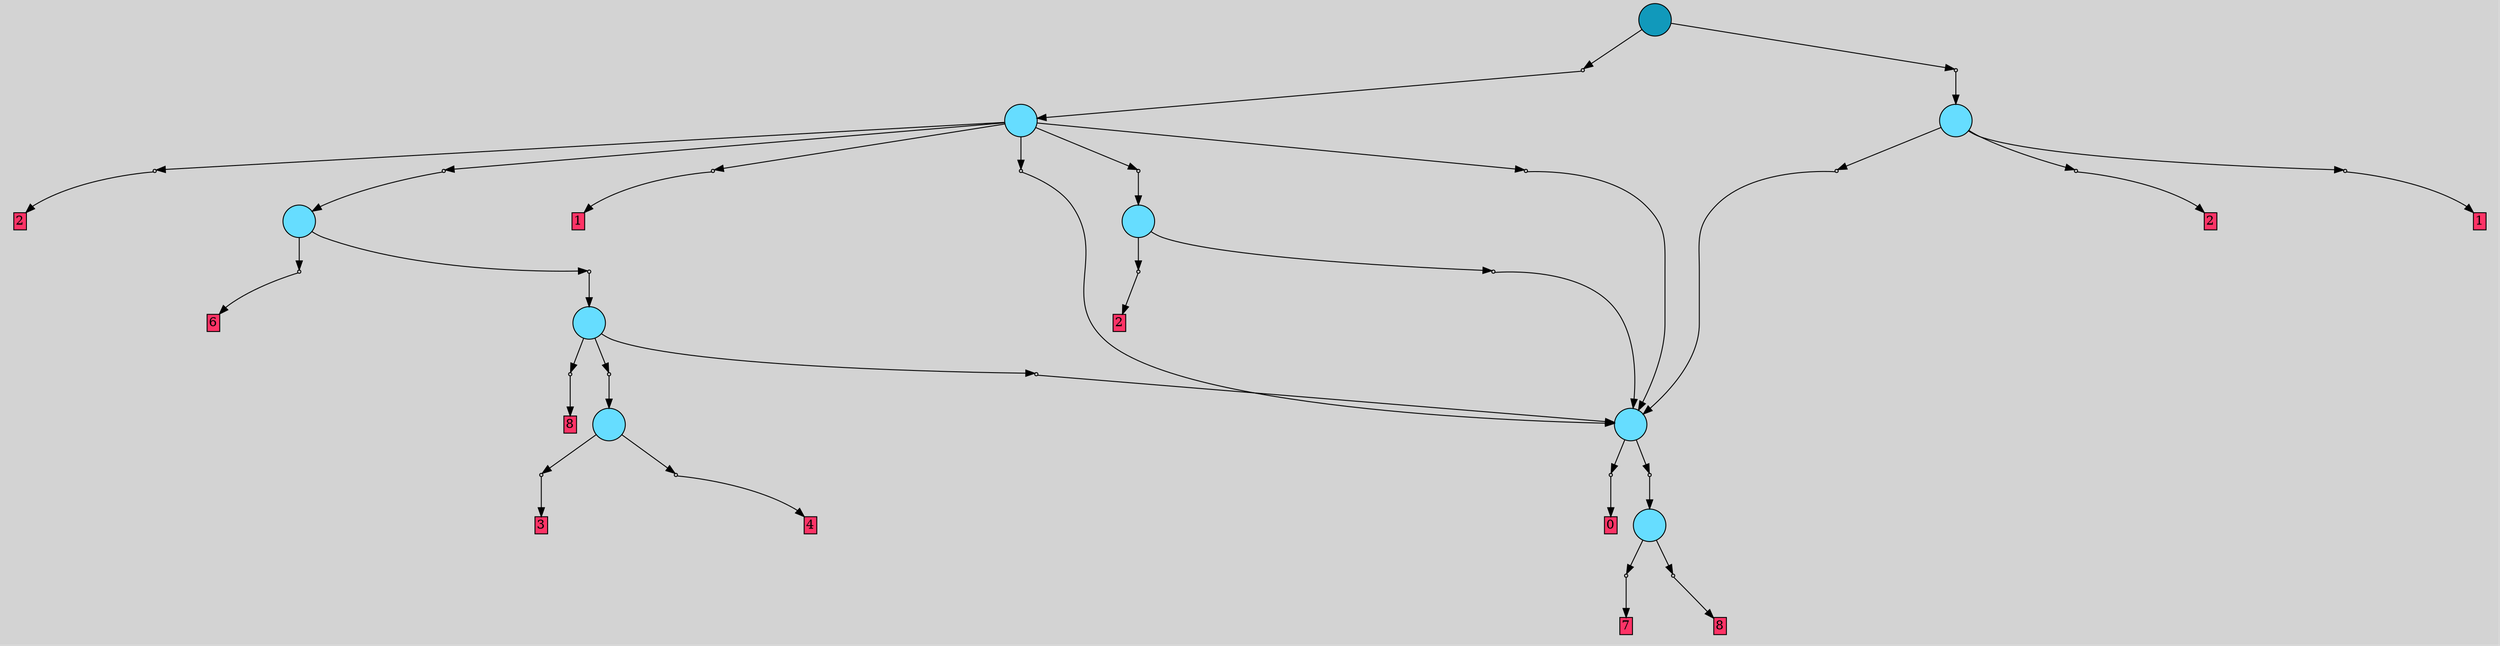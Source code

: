 // File exported with GEGELATI v1.3.1
// On the 2024-04-15 15:59:26
// With the File::TPGGraphDotExporter
digraph{
	graph[pad = "0.212, 0.055" bgcolor = lightgray]
	node[shape=circle style = filled label = ""]
		T0 [fillcolor="#66ddff"]
		T1 [fillcolor="#66ddff"]
		T2 [fillcolor="#66ddff"]
		T3 [fillcolor="#66ddff"]
		T4 [fillcolor="#66ddff"]
		T5 [fillcolor="#66ddff"]
		T6 [fillcolor="#66ddff"]
		T7 [fillcolor="#66ddff"]
		T8 [fillcolor="#1199bb"]
		P0 [fillcolor="#cccccc" shape=point] //
		I0 [shape=box style=invis label=""]
		P0 -> I0[style=invis]
		A0 [fillcolor="#ff3366" shape=box margin=0.03 width=0 height=0 label="3"]
		T0 -> P0 -> A0
		P1 [fillcolor="#cccccc" shape=point] //
		I1 [shape=box style=invis label="1|0&3|4#1|6#0|7#4|4#0|2#4|0&#92;n"]
		P1 -> I1[style=invis]
		A1 [fillcolor="#ff3366" shape=box margin=0.03 width=0 height=0 label="4"]
		T0 -> P1 -> A1
		P2 [fillcolor="#cccccc" shape=point] //
		I2 [shape=box style=invis label="1|0&1|0#1|5#0|3#0|4#0|0#3|7&#92;n"]
		P2 -> I2[style=invis]
		A2 [fillcolor="#ff3366" shape=box margin=0.03 width=0 height=0 label="7"]
		T1 -> P2 -> A2
		P3 [fillcolor="#cccccc" shape=point] //
		I3 [shape=box style=invis label=""]
		P3 -> I3[style=invis]
		A3 [fillcolor="#ff3366" shape=box margin=0.03 width=0 height=0 label="8"]
		T1 -> P3 -> A3
		P4 [fillcolor="#cccccc" shape=point] //
		I4 [shape=box style=invis label="4|0&3|1#4|6#4|3#4|2#1|0#4|7&#92;n"]
		P4 -> I4[style=invis]
		A4 [fillcolor="#ff3366" shape=box margin=0.03 width=0 height=0 label="0"]
		T2 -> P4 -> A4
		P5 [fillcolor="#cccccc" shape=point] //
		I5 [shape=box style=invis label=""]
		P5 -> I5[style=invis]
		T2 -> P5 -> T1
		P6 [fillcolor="#cccccc" shape=point] //
		I6 [shape=box style=invis label="2|0&3|4#2|4#4|1#0|6#4|4#1|1&#92;n"]
		P6 -> I6[style=invis]
		A5 [fillcolor="#ff3366" shape=box margin=0.03 width=0 height=0 label="8"]
		T3 -> P6 -> A5
		P7 [fillcolor="#cccccc" shape=point] //
		I7 [shape=box style=invis label="2|0&3|3#4|0#4|7#3|0#3|3#2|1&#92;n"]
		P7 -> I7[style=invis]
		T3 -> P7 -> T0
		P8 [fillcolor="#cccccc" shape=point] //
		I8 [shape=box style=invis label="8|0&1|3#3|3#0|4#4|3#1|4#4|1&#92;n"]
		P8 -> I8[style=invis]
		T3 -> P8 -> T2
		P9 [fillcolor="#cccccc" shape=point] //
		I9 [shape=box style=invis label="0|1&4|3#1|7#0|7#4|0#3|5#3|0&#92;n7|0&2|1#1|3#2|0#0|1#4|2#1|7&#92;n"]
		P9 -> I9[style=invis]
		A6 [fillcolor="#ff3366" shape=box margin=0.03 width=0 height=0 label="6"]
		T4 -> P9 -> A6
		P10 [fillcolor="#cccccc" shape=point] //
		I10 [shape=box style=invis label="1|0&4|1#4|6#1|6#2|3#4|1#3|2&#92;n"]
		P10 -> I10[style=invis]
		T4 -> P10 -> T3
		P11 [fillcolor="#cccccc" shape=point] //
		I11 [shape=box style=invis label="0|4&2|7#0|6#2|5#3|3#0|6#0|2&#92;n8|0&1|3#3|3#0|4#4|3#1|4#4|1&#92;n"]
		P11 -> I11[style=invis]
		T5 -> P11 -> T2
		P12 [fillcolor="#cccccc" shape=point] //
		I12 [shape=box style=invis label="2|0&1|2#3|2#0|2#3|1#1|3#2|6&#92;n"]
		P12 -> I12[style=invis]
		A7 [fillcolor="#ff3366" shape=box margin=0.03 width=0 height=0 label="2"]
		T5 -> P12 -> A7
		P13 [fillcolor="#cccccc" shape=point] //
		I13 [shape=box style=invis label="6|0&3|2#1|6#0|6#2|6#0|5#4|3&#92;n"]
		P13 -> I13[style=invis]
		A8 [fillcolor="#ff3366" shape=box margin=0.03 width=0 height=0 label="2"]
		T6 -> P13 -> A8
		P14 [fillcolor="#cccccc" shape=point] //
		I14 [shape=box style=invis label="8|0&1|3#3|3#0|4#4|3#2|4#4|1&#92;n"]
		P14 -> I14[style=invis]
		T6 -> P14 -> T2
		P15 [fillcolor="#cccccc" shape=point] //
		I15 [shape=box style=invis label="2|0&3|2#1|0#3|0#1|0#4|1#3|3&#92;n"]
		P15 -> I15[style=invis]
		A9 [fillcolor="#ff3366" shape=box margin=0.03 width=0 height=0 label="1"]
		T6 -> P15 -> A9
		P16 [fillcolor="#cccccc" shape=point] //
		I16 [shape=box style=invis label="2|0&4|4#3|5#3|2#4|2#4|0#0|0&#92;n"]
		P16 -> I16[style=invis]
		A10 [fillcolor="#ff3366" shape=box margin=0.03 width=0 height=0 label="2"]
		T7 -> P16 -> A10
		P17 [fillcolor="#cccccc" shape=point] //
		I17 [shape=box style=invis label="8|0&1|3#3|4#0|4#4|3#0|4#4|1&#92;n"]
		P17 -> I17[style=invis]
		T7 -> P17 -> T4
		P18 [fillcolor="#cccccc" shape=point] //
		I18 [shape=box style=invis label="3|0&2|0#3|7#0|5#1|7#1|0#4|4&#92;n"]
		P18 -> I18[style=invis]
		T7 -> P18 -> T5
		P19 [fillcolor="#cccccc" shape=point] //
		I19 [shape=box style=invis label="2|0&3|2#1|0#3|0#1|0#4|1#3|3&#92;n"]
		P19 -> I19[style=invis]
		A11 [fillcolor="#ff3366" shape=box margin=0.03 width=0 height=0 label="1"]
		T7 -> P19 -> A11
		P20 [fillcolor="#cccccc" shape=point] //
		I20 [shape=box style=invis label="8|0&1|3#3|3#0|4#4|7#1|4#4|1&#92;n"]
		P20 -> I20[style=invis]
		T7 -> P20 -> T2
		P21 [fillcolor="#cccccc" shape=point] //
		I21 [shape=box style=invis label="8|0&3|3#3|3#0|4#4|3#1|6#4|1&#92;n"]
		P21 -> I21[style=invis]
		T7 -> P21 -> T2
		P22 [fillcolor="#cccccc" shape=point] //
		I22 [shape=box style=invis label="6|0&4|7#1|6#4|1#4|4#1|1#2|5&#92;n"]
		P22 -> I22[style=invis]
		T8 -> P22 -> T6
		P23 [fillcolor="#cccccc" shape=point] //
		I23 [shape=box style=invis label="6|0&4|6#1|6#4|1#4|4#1|1#2|5&#92;n"]
		P23 -> I23[style=invis]
		T8 -> P23 -> T7
		{ rank= same T8 }
}
